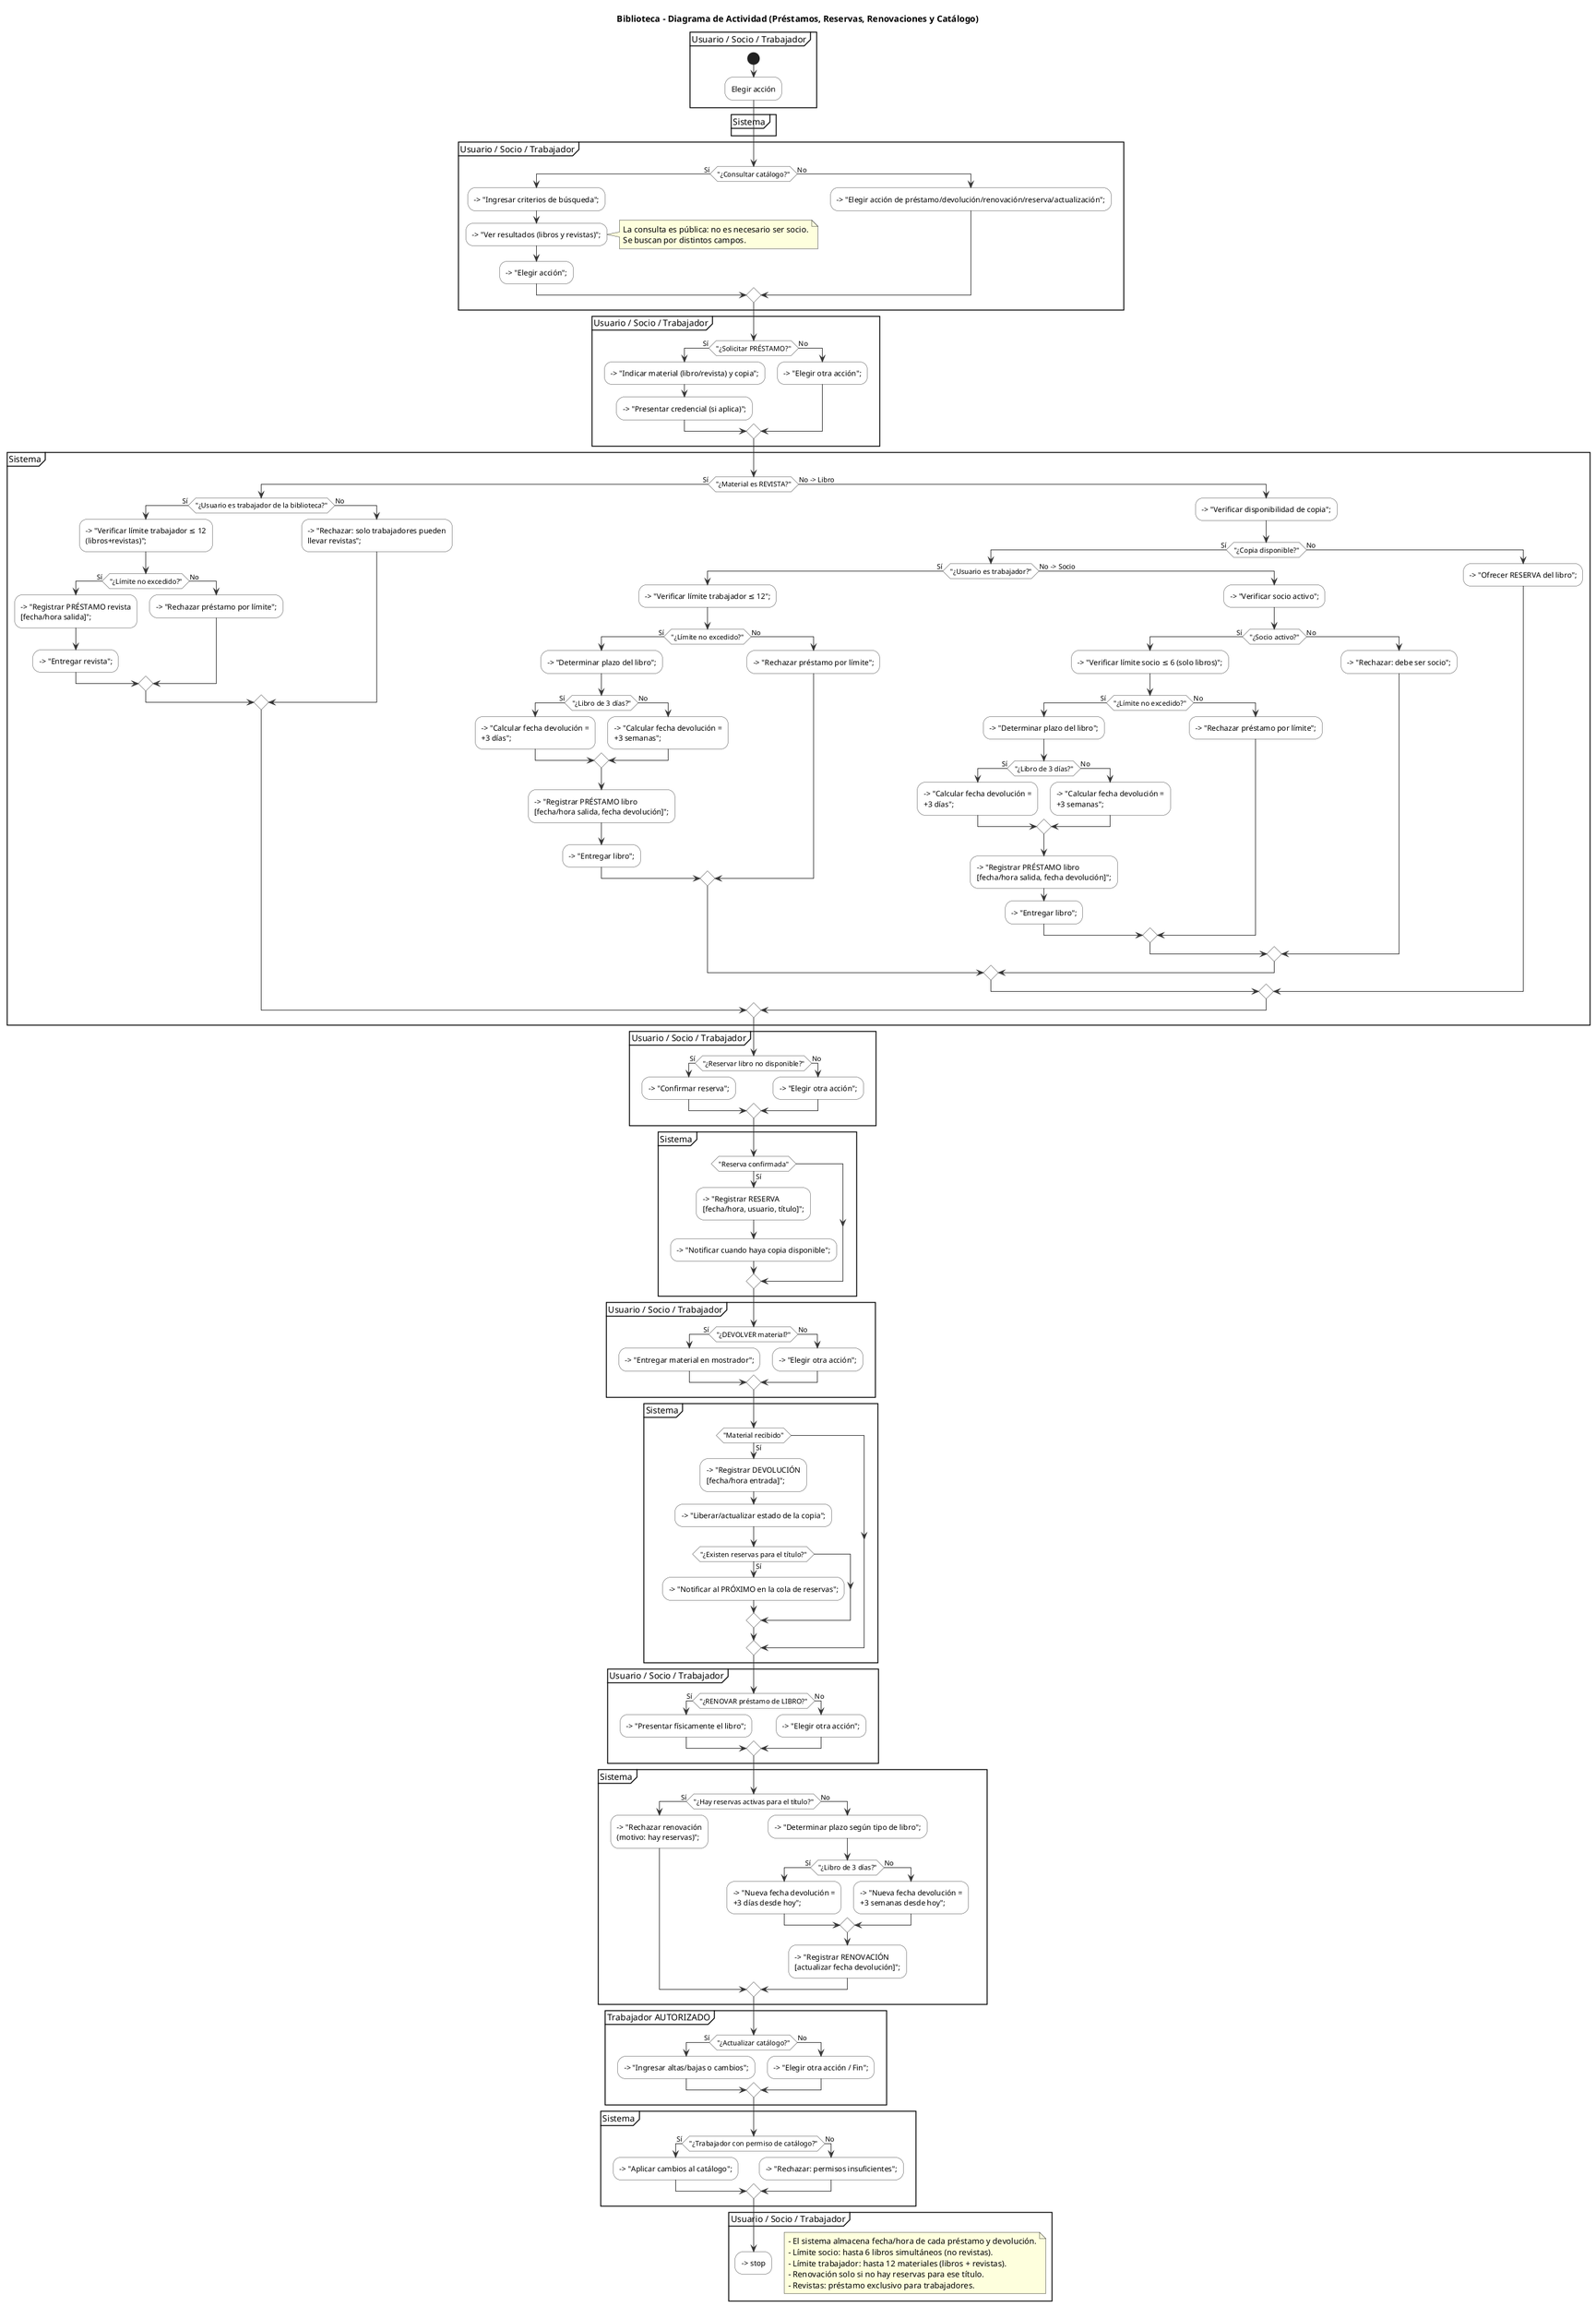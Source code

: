 'Consulta de catálogo, préstamo (con reglas para libros/revistas, límites y plazos), 
'devolución, reserva, renovación y actualización del catálogo por personal autorizado.'

@startuml
title Biblioteca - Diagrama de Actividad (Préstamos, Reservas, Renovaciones y Catálogo)

skinparam activity {
  BackgroundColor #ffffff
  BorderColor #333333
  ArrowColor #333333
}
skinparam shadowing false

partition "Usuario / Socio / Trabajador" {
  start
  :Elegir acción;
}

partition "Sistema" {
}

partition "Usuario / Socio / Trabajador" {
  if ("¿Consultar catálogo?") then (Sí)
    --> "Ingresar criterios de búsqueda";
    --> "Ver resultados (libros y revistas)";
    note right
      La consulta es pública: no es necesario ser socio.
      Se buscan por distintos campos.
    end note
    --> "Elegir acción";
  else (No)
    --> "Elegir acción de préstamo/devolución/renovación/reserva/actualización";
  endif
}

partition "Usuario / Socio / Trabajador" {
  if ("¿Solicitar PRÉSTAMO?") then (Sí)
    --> "Indicar material (libro/revista) y copia";
    --> "Presentar credencial (si aplica)";
  else (No)
    --> "Elegir otra acción";
  endif
}

partition "Sistema" {
  if ("¿Material es REVISTA?") then (Sí)
    if ("¿Usuario es trabajador de la biblioteca?") then (Sí)
      --> "Verificar límite trabajador ≤ 12\n(libros+revistas)";
      if ("¿Límite no excedido?") then (Sí)
        --> "Registrar PRÉSTAMO revista\n[fecha/hora salida]";
        --> "Entregar revista";
      else (No)
        --> "Rechazar préstamo por límite";
      endif
    else (No)
      --> "Rechazar: solo trabajadores pueden\nllevar revistas";
    endif
  else (No -> Libro)
    --> "Verificar disponibilidad de copia";
    if ("¿Copia disponible?") then (Sí)
      if ("¿Usuario es trabajador?") then (Sí)
        --> "Verificar límite trabajador ≤ 12";
        if ("¿Límite no excedido?") then (Sí)
          --> "Determinar plazo del libro";
          if ("¿Libro de 3 días?") then (Sí)
            --> "Calcular fecha devolución =\n+3 días";
          else (No)
            --> "Calcular fecha devolución =\n+3 semanas";
          endif
          --> "Registrar PRÉSTAMO libro\n[fecha/hora salida, fecha devolución]";
          --> "Entregar libro";
        else (No)
          --> "Rechazar préstamo por límite";
        endif
      else (No -> Socio)
        --> "Verificar socio activo";
        if ("¿Socio activo?") then (Sí)
          --> "Verificar límite socio ≤ 6 (solo libros)";
          if ("¿Límite no excedido?") then (Sí)
            --> "Determinar plazo del libro";
            if ("¿Libro de 3 días?") then (Sí)
              --> "Calcular fecha devolución =\n+3 días";
            else (No)
              --> "Calcular fecha devolución =\n+3 semanas";
            endif
            --> "Registrar PRÉSTAMO libro\n[fecha/hora salida, fecha devolución]";
            --> "Entregar libro";
          else (No)
            --> "Rechazar préstamo por límite";
          endif
        else (No)
          --> "Rechazar: debe ser socio";
        endif
      endif
    else (No)
      --> "Ofrecer RESERVA del libro";
    endif
  endif
}

partition "Usuario / Socio / Trabajador" {
  if ("¿Reservar libro no disponible?") then (Sí)
    --> "Confirmar reserva";
  else (No)
    --> "Elegir otra acción";
  endif
}

partition "Sistema" {
  if ("Reserva confirmada") then (Sí)
    --> "Registrar RESERVA\n[fecha/hora, usuario, título]";
    --> "Notificar cuando haya copia disponible";
  endif
}

partition "Usuario / Socio / Trabajador" {
  if ("¿DEVOLVER material?") then (Sí)
    --> "Entregar material en mostrador";
  else (No)
    --> "Elegir otra acción";
  endif
}

partition "Sistema" {
  if ("Material recibido") then (Sí)
    --> "Registrar DEVOLUCIÓN\n[fecha/hora entrada]";
    --> "Liberar/actualizar estado de la copia";
    if ("¿Existen reservas para el título?") then (Sí)
      --> "Notificar al PRÓXIMO en la cola de reservas";
    endif
  endif
}

partition "Usuario / Socio / Trabajador" {
  if ("¿RENOVAR préstamo de LIBRO?") then (Sí)
    --> "Presentar físicamente el libro";
  else (No)
    --> "Elegir otra acción";
  endif
}

partition "Sistema" {
  if ("¿Hay reservas activas para el título?") then (Sí)
    --> "Rechazar renovación\n(motivo: hay reservas)";
  else (No)
    --> "Determinar plazo según tipo de libro";
    if ("¿Libro de 3 días?") then (Sí)
      --> "Nueva fecha devolución =\n+3 días desde hoy";
    else (No)
      --> "Nueva fecha devolución =\n+3 semanas desde hoy";
    endif
    --> "Registrar RENOVACIÓN\n[actualizar fecha devolución]";
  endif
}

partition "Trabajador AUTORIZADO" {
  if ("¿Actualizar catálogo?") then (Sí)
    --> "Ingresar altas/bajas o cambios";
  else (No)
    --> "Elegir otra acción / Fin";
  endif
}

partition "Sistema" {
  if ("¿Trabajador con permiso de catálogo?") then (Sí)
    --> "Aplicar cambios al catálogo";
  else (No)
    --> "Rechazar: permisos insuficientes";
  endif
}

partition "Usuario / Socio / Trabajador" {
  --> stop
}

' Notas de reglas globales
floating note right
- El sistema almacena fecha/hora de cada préstamo y devolución.
- Límite socio: hasta 6 libros simultáneos (no revistas).
- Límite trabajador: hasta 12 materiales (libros + revistas).
- Renovación solo si no hay reservas para ese título.
- Revistas: préstamo exclusivo para trabajadores.
end note

@enduml
